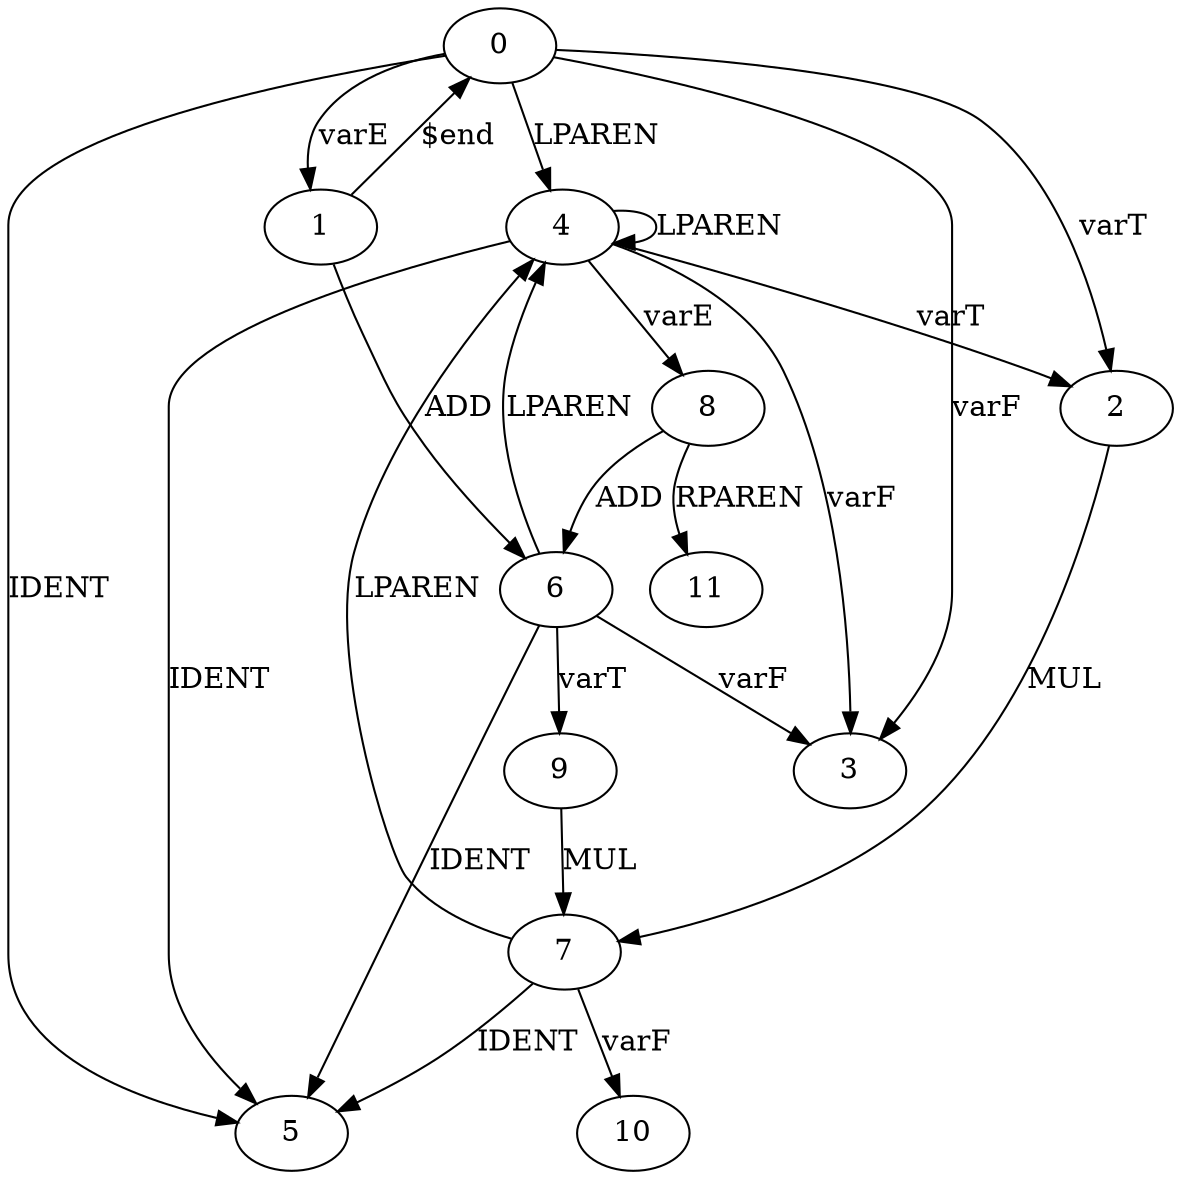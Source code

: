 digraph G {
0 -> 4 [ label="LPAREN" ];
0 -> 5 [ label="IDENT" ];
1 -> 0 [ label="$end" ];
1 -> 6 [ label="ADD" ];
2 -> 7 [ label="MUL" ];
4 -> 4 [ label="LPAREN" ];
4 -> 5 [ label="IDENT" ];
6 -> 4 [ label="LPAREN" ];
6 -> 5 [ label="IDENT" ];
7 -> 4 [ label="LPAREN" ];
7 -> 5 [ label="IDENT" ];
8 -> 11 [ label="RPAREN" ];
8 -> 6 [ label="ADD" ];
9 -> 7 [ label="MUL" ];
0 -> 1 [ label="varE" ];
0 -> 2 [ label="varT" ];
0 -> 3 [ label="varF" ];
4 -> 8 [ label="varE" ];
4 -> 2 [ label="varT" ];
4 -> 3 [ label="varF" ];
6 -> 9 [ label="varT" ];
6 -> 3 [ label="varF" ];
7 -> 10 [ label="varF" ];
}